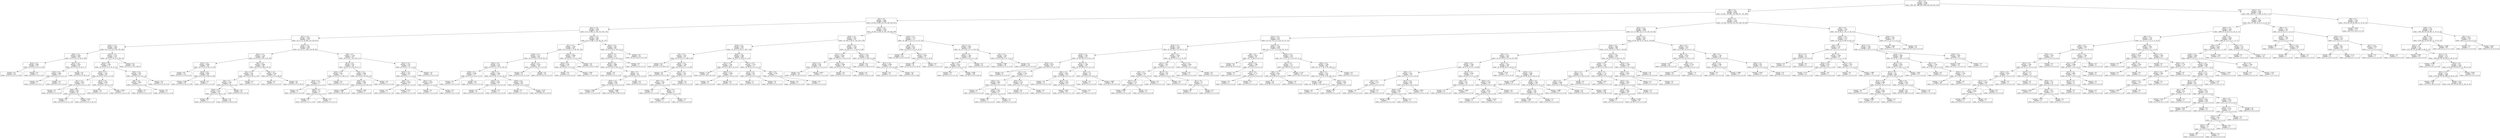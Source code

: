 digraph Tree {
node [shape=box] ;
0 [label="X[2] <= 0.5\nentropy = 3.168\nsamples = 8558\nvalue = [991, 967, 964, 958, 1000, 958, 920, 822, 978]"] ;
1 [label="X[8] <= 0.5\nentropy = 2.962\nsamples = 6229\nvalue = [0, 801, 753, 881, 370, 906, 827, 765, 926]"] ;
0 -> 1 [labeldistance=2.5, labelangle=45, headlabel="True"] ;
2 [label="X[5] <= 0.5\nentropy = 2.682\nsamples = 3993\nvalue = [0, 602, 0, 639, 119, 705, 481, 610, 837]"] ;
1 -> 2 ;
3 [label="X[11] <= 0.5\nentropy = 2.302\nsamples = 2475\nvalue = [0, 0, 0, 480, 22, 543, 252, 450, 728]"] ;
2 -> 3 ;
4 [label="X[17] <= 0.5\nentropy = 1.949\nsamples = 1513\nvalue = [0, 0, 0, 0, 19, 400, 214, 259, 621]"] ;
3 -> 4 ;
5 [label="X[23] <= 0.5\nentropy = 1.268\nsamples = 843\nvalue = [0, 0, 0, 0, 18, 0, 80, 163, 582]"] ;
4 -> 5 ;
6 [label="X[20] <= 0.5\nentropy = 0.493\nsamples = 620\nvalue = [0, 0, 0, 0, 4, 0, 56, 0, 560]"] ;
5 -> 6 ;
7 [label="X[14] <= 0.5\nentropy = 0.061\nsamples = 557\nvalue = [0, 0, 0, 0, 4, 0, 0, 0, 553]"] ;
6 -> 7 ;
8 [label="entropy = 0.0\nsamples = 553\nvalue = [0, 0, 0, 0, 0, 0, 0, 0, 553]"] ;
7 -> 8 ;
9 [label="entropy = 0.0\nsamples = 4\nvalue = [0, 0, 0, 0, 4, 0, 0, 0, 0]"] ;
7 -> 9 ;
10 [label="X[13] <= 0.5\nentropy = 0.503\nsamples = 63\nvalue = [0, 0, 0, 0, 0, 0, 56, 0, 7]"] ;
6 -> 10 ;
11 [label="X[10] <= 0.5\nentropy = 0.949\nsamples = 19\nvalue = [0, 0, 0, 0, 0, 0, 12, 0, 7]"] ;
10 -> 11 ;
12 [label="entropy = 0.0\nsamples = 7\nvalue = [0, 0, 0, 0, 0, 0, 0, 0, 7]"] ;
11 -> 12 ;
13 [label="entropy = 0.0\nsamples = 12\nvalue = [0, 0, 0, 0, 0, 0, 12, 0, 0]"] ;
11 -> 13 ;
14 [label="entropy = 0.0\nsamples = 44\nvalue = [0, 0, 0, 0, 0, 0, 44, 0, 0]"] ;
10 -> 14 ;
15 [label="X[13] <= 0.5\nentropy = 1.257\nsamples = 223\nvalue = [0, 0, 0, 0, 14, 0, 24, 163, 22]"] ;
5 -> 15 ;
16 [label="X[20] <= 0.5\nentropy = 1.961\nsamples = 75\nvalue = [0, 0, 0, 0, 14, 0, 24, 15, 22]"] ;
15 -> 16 ;
17 [label="X[14] <= 0.5\nentropy = 1.543\nsamples = 49\nvalue = [0, 0, 0, 0, 14, 0, 0, 13, 22]"] ;
16 -> 17 ;
18 [label="X[1] <= 0.5\nentropy = 0.918\nsamples = 33\nvalue = [0, 0, 0, 0, 0, 0, 0, 11, 22]"] ;
17 -> 18 ;
19 [label="entropy = 0.0\nsamples = 5\nvalue = [0, 0, 0, 0, 0, 0, 0, 0, 5]"] ;
18 -> 19 ;
20 [label="X[26] <= 0.5\nentropy = 0.967\nsamples = 28\nvalue = [0, 0, 0, 0, 0, 0, 0, 11, 17]"] ;
18 -> 20 ;
21 [label="entropy = 0.0\nsamples = 1\nvalue = [0, 0, 0, 0, 0, 0, 0, 1, 0]"] ;
20 -> 21 ;
22 [label="entropy = 0.951\nsamples = 27\nvalue = [0, 0, 0, 0, 0, 0, 0, 10, 17]"] ;
20 -> 22 ;
23 [label="X[15] <= 0.5\nentropy = 0.544\nsamples = 16\nvalue = [0, 0, 0, 0, 14, 0, 0, 2, 0]"] ;
17 -> 23 ;
24 [label="entropy = 0.0\nsamples = 13\nvalue = [0, 0, 0, 0, 13, 0, 0, 0, 0]"] ;
23 -> 24 ;
25 [label="entropy = 0.918\nsamples = 3\nvalue = [0, 0, 0, 0, 1, 0, 0, 2, 0]"] ;
23 -> 25 ;
26 [label="X[10] <= 0.5\nentropy = 0.391\nsamples = 26\nvalue = [0, 0, 0, 0, 0, 0, 24, 2, 0]"] ;
16 -> 26 ;
27 [label="X[4] <= 0.5\nentropy = 0.863\nsamples = 7\nvalue = [0, 0, 0, 0, 0, 0, 5, 2, 0]"] ;
26 -> 27 ;
28 [label="entropy = 0.0\nsamples = 2\nvalue = [0, 0, 0, 0, 0, 0, 0, 2, 0]"] ;
27 -> 28 ;
29 [label="entropy = 0.0\nsamples = 5\nvalue = [0, 0, 0, 0, 0, 0, 5, 0, 0]"] ;
27 -> 29 ;
30 [label="entropy = 0.0\nsamples = 19\nvalue = [0, 0, 0, 0, 0, 0, 19, 0, 0]"] ;
26 -> 30 ;
31 [label="entropy = 0.0\nsamples = 148\nvalue = [0, 0, 0, 0, 0, 0, 0, 148, 0]"] ;
15 -> 31 ;
32 [label="X[20] <= 0.5\nentropy = 1.563\nsamples = 670\nvalue = [0, 0, 0, 0, 1, 400, 134, 96, 39]"] ;
4 -> 32 ;
33 [label="X[23] <= 0.5\nentropy = 1.126\nsamples = 445\nvalue = [0, 0, 0, 0, 0, 315, 0, 92, 38]"] ;
32 -> 33 ;
34 [label="X[12] <= 0.5\nentropy = 0.609\nsamples = 254\nvalue = [0, 0, 0, 0, 0, 216, 0, 0, 38]"] ;
33 -> 34 ;
35 [label="entropy = 0.0\nsamples = 170\nvalue = [0, 0, 0, 0, 0, 170, 0, 0, 0]"] ;
34 -> 35 ;
36 [label="X[24] <= 0.5\nentropy = 0.993\nsamples = 84\nvalue = [0, 0, 0, 0, 0, 46, 0, 0, 38]"] ;
34 -> 36 ;
37 [label="entropy = 0.995\nsamples = 83\nvalue = [0, 0, 0, 0, 0, 45, 0, 0, 38]"] ;
36 -> 37 ;
38 [label="entropy = 0.0\nsamples = 1\nvalue = [0, 0, 0, 0, 0, 1, 0, 0, 0]"] ;
36 -> 38 ;
39 [label="X[6] <= 0.5\nentropy = 0.999\nsamples = 191\nvalue = [0, 0, 0, 0, 0, 99, 0, 92, 0]"] ;
33 -> 39 ;
40 [label="X[1] <= 0.5\nentropy = 0.197\nsamples = 98\nvalue = [0, 0, 0, 0, 0, 95, 0, 3, 0]"] ;
39 -> 40 ;
41 [label="X[4] <= 0.5\nentropy = 0.145\nsamples = 97\nvalue = [0, 0, 0, 0, 0, 95, 0, 2, 0]"] ;
40 -> 41 ;
42 [label="X[18] <= 0.5\nentropy = 0.353\nsamples = 30\nvalue = [0, 0, 0, 0, 0, 28, 0, 2, 0]"] ;
41 -> 42 ;
43 [label="entropy = 0.0\nsamples = 2\nvalue = [0, 0, 0, 0, 0, 0, 0, 2, 0]"] ;
42 -> 43 ;
44 [label="entropy = 0.0\nsamples = 28\nvalue = [0, 0, 0, 0, 0, 28, 0, 0, 0]"] ;
42 -> 44 ;
45 [label="entropy = 0.0\nsamples = 67\nvalue = [0, 0, 0, 0, 0, 67, 0, 0, 0]"] ;
41 -> 45 ;
46 [label="entropy = 0.0\nsamples = 1\nvalue = [0, 0, 0, 0, 0, 0, 0, 1, 0]"] ;
40 -> 46 ;
47 [label="X[0] <= 0.5\nentropy = 0.256\nsamples = 93\nvalue = [0, 0, 0, 0, 0, 4, 0, 89, 0]"] ;
39 -> 47 ;
48 [label="entropy = 0.0\nsamples = 4\nvalue = [0, 0, 0, 0, 0, 4, 0, 0, 0]"] ;
47 -> 48 ;
49 [label="entropy = 0.0\nsamples = 89\nvalue = [0, 0, 0, 0, 0, 0, 0, 89, 0]"] ;
47 -> 49 ;
50 [label="X[4] <= 0.5\nentropy = 1.149\nsamples = 225\nvalue = [0, 0, 0, 0, 1, 85, 134, 4, 1]"] ;
32 -> 50 ;
51 [label="X[13] <= 0.5\nentropy = 0.93\nsamples = 191\nvalue = [0, 0, 0, 0, 0, 58, 132, 0, 1]"] ;
50 -> 51 ;
52 [label="X[23] <= 0.5\nentropy = 0.355\nsamples = 72\nvalue = [0, 0, 0, 0, 0, 3, 68, 0, 1]"] ;
51 -> 52 ;
53 [label="X[10] <= 0.5\nentropy = 1.371\nsamples = 5\nvalue = [0, 0, 0, 0, 0, 3, 1, 0, 1]"] ;
52 -> 53 ;
54 [label="entropy = 0.0\nsamples = 3\nvalue = [0, 0, 0, 0, 0, 3, 0, 0, 0]"] ;
53 -> 54 ;
55 [label="X[26] <= 0.5\nentropy = 1.0\nsamples = 2\nvalue = [0, 0, 0, 0, 0, 0, 1, 0, 1]"] ;
53 -> 55 ;
56 [label="entropy = 0.0\nsamples = 1\nvalue = [0, 0, 0, 0, 0, 0, 1, 0, 0]"] ;
55 -> 56 ;
57 [label="entropy = 0.0\nsamples = 1\nvalue = [0, 0, 0, 0, 0, 0, 0, 0, 1]"] ;
55 -> 57 ;
58 [label="entropy = 0.0\nsamples = 67\nvalue = [0, 0, 0, 0, 0, 0, 67, 0, 0]"] ;
52 -> 58 ;
59 [label="X[9] <= 0.5\nentropy = 0.996\nsamples = 119\nvalue = [0, 0, 0, 0, 0, 55, 64, 0, 0]"] ;
51 -> 59 ;
60 [label="X[26] <= 0.5\nentropy = 0.999\nsamples = 114\nvalue = [0, 0, 0, 0, 0, 55, 59, 0, 0]"] ;
59 -> 60 ;
61 [label="entropy = 0.998\nsamples = 105\nvalue = [0, 0, 0, 0, 0, 50, 55, 0, 0]"] ;
60 -> 61 ;
62 [label="entropy = 0.991\nsamples = 9\nvalue = [0, 0, 0, 0, 0, 5, 4, 0, 0]"] ;
60 -> 62 ;
63 [label="entropy = 0.0\nsamples = 5\nvalue = [0, 0, 0, 0, 0, 0, 5, 0, 0]"] ;
59 -> 63 ;
64 [label="X[21] <= 0.5\nentropy = 1.017\nsamples = 34\nvalue = [0, 0, 0, 0, 1, 27, 2, 4, 0]"] ;
50 -> 64 ;
65 [label="X[25] <= 0.5\nentropy = 1.837\nsamples = 9\nvalue = [0, 0, 0, 0, 1, 2, 2, 4, 0]"] ;
64 -> 65 ;
66 [label="X[0] <= 0.5\nentropy = 0.918\nsamples = 6\nvalue = [0, 0, 0, 0, 0, 2, 0, 4, 0]"] ;
65 -> 66 ;
67 [label="entropy = 0.0\nsamples = 1\nvalue = [0, 0, 0, 0, 0, 0, 0, 1, 0]"] ;
66 -> 67 ;
68 [label="entropy = 0.971\nsamples = 5\nvalue = [0, 0, 0, 0, 0, 2, 0, 3, 0]"] ;
66 -> 68 ;
69 [label="X[12] <= 0.5\nentropy = 0.918\nsamples = 3\nvalue = [0, 0, 0, 0, 1, 0, 2, 0, 0]"] ;
65 -> 69 ;
70 [label="entropy = 0.0\nsamples = 1\nvalue = [0, 0, 0, 0, 1, 0, 0, 0, 0]"] ;
69 -> 70 ;
71 [label="entropy = 0.0\nsamples = 2\nvalue = [0, 0, 0, 0, 0, 0, 2, 0, 0]"] ;
69 -> 71 ;
72 [label="entropy = 0.0\nsamples = 25\nvalue = [0, 0, 0, 0, 0, 25, 0, 0, 0]"] ;
64 -> 72 ;
73 [label="X[12] <= 0.5\nentropy = 1.935\nsamples = 962\nvalue = [0, 0, 0, 480, 3, 143, 38, 191, 107]"] ;
3 -> 73 ;
74 [label="X[1] <= 0.5\nentropy = 1.789\nsamples = 581\nvalue = [0, 0, 0, 247, 3, 0, 38, 191, 102]"] ;
73 -> 74 ;
75 [label="X[16] <= 0.5\nentropy = 1.371\nsamples = 444\nvalue = [0, 0, 0, 213, 2, 0, 38, 191, 0]"] ;
74 -> 75 ;
76 [label="X[20] <= 0.5\nentropy = 1.25\nsamples = 290\nvalue = [0, 0, 0, 72, 2, 0, 25, 191, 0]"] ;
75 -> 76 ;
77 [label="X[26] <= 0.5\nentropy = 0.186\nsamples = 177\nvalue = [0, 0, 0, 5, 0, 0, 0, 172, 0]"] ;
76 -> 77 ;
78 [label="entropy = 0.0\nsamples = 5\nvalue = [0, 0, 0, 5, 0, 0, 0, 0, 0]"] ;
77 -> 78 ;
79 [label="entropy = 0.0\nsamples = 172\nvalue = [0, 0, 0, 0, 0, 0, 0, 172, 0]"] ;
77 -> 79 ;
80 [label="X[6] <= 0.5\nentropy = 1.464\nsamples = 113\nvalue = [0, 0, 0, 67, 2, 0, 25, 19, 0]"] ;
76 -> 80 ;
81 [label="X[14] <= 0.5\nentropy = 0.381\nsamples = 27\nvalue = [0, 0, 0, 0, 2, 0, 25, 0, 0]"] ;
80 -> 81 ;
82 [label="entropy = 0.0\nsamples = 25\nvalue = [0, 0, 0, 0, 0, 0, 25, 0, 0]"] ;
81 -> 82 ;
83 [label="entropy = 0.0\nsamples = 2\nvalue = [0, 0, 0, 0, 2, 0, 0, 0, 0]"] ;
81 -> 83 ;
84 [label="X[26] <= 0.5\nentropy = 0.762\nsamples = 86\nvalue = [0, 0, 0, 67, 0, 0, 0, 19, 0]"] ;
80 -> 84 ;
85 [label="entropy = 0.0\nsamples = 1\nvalue = [0, 0, 0, 1, 0, 0, 0, 0, 0]"] ;
84 -> 85 ;
86 [label="entropy = 0.767\nsamples = 85\nvalue = [0, 0, 0, 66, 0, 0, 0, 19, 0]"] ;
84 -> 86 ;
87 [label="X[13] <= 0.5\nentropy = 0.418\nsamples = 154\nvalue = [0, 0, 0, 141, 0, 0, 13, 0, 0]"] ;
75 -> 87 ;
88 [label="entropy = 0.0\nsamples = 13\nvalue = [0, 0, 0, 0, 0, 0, 13, 0, 0]"] ;
87 -> 88 ;
89 [label="entropy = 0.0\nsamples = 141\nvalue = [0, 0, 0, 141, 0, 0, 0, 0, 0]"] ;
87 -> 89 ;
90 [label="X[26] <= 0.5\nentropy = 0.868\nsamples = 137\nvalue = [0, 0, 0, 34, 1, 0, 0, 0, 102]"] ;
74 -> 90 ;
91 [label="X[19] <= 0.5\nentropy = 0.187\nsamples = 35\nvalue = [0, 0, 0, 34, 1, 0, 0, 0, 0]"] ;
90 -> 91 ;
92 [label="entropy = 0.0\nsamples = 22\nvalue = [0, 0, 0, 22, 0, 0, 0, 0, 0]"] ;
91 -> 92 ;
93 [label="entropy = 0.391\nsamples = 13\nvalue = [0, 0, 0, 12, 1, 0, 0, 0, 0]"] ;
91 -> 93 ;
94 [label="entropy = 0.0\nsamples = 102\nvalue = [0, 0, 0, 0, 0, 0, 0, 0, 102]"] ;
90 -> 94 ;
95 [label="X[23] <= 0.5\nentropy = 1.047\nsamples = 381\nvalue = [0, 0, 0, 233, 0, 143, 0, 0, 5]"] ;
73 -> 95 ;
96 [label="X[16] <= 0.5\nentropy = 1.11\nsamples = 271\nvalue = [0, 0, 0, 123, 0, 143, 0, 0, 5]"] ;
95 -> 96 ;
97 [label="X[26] <= 0.5\nentropy = 0.996\nsamples = 266\nvalue = [0, 0, 0, 123, 0, 143, 0, 0, 0]"] ;
96 -> 97 ;
98 [label="entropy = 0.0\nsamples = 22\nvalue = [0, 0, 0, 0, 0, 22, 0, 0, 0]"] ;
97 -> 98 ;
99 [label="X[6] <= 0.5\nentropy = 1.0\nsamples = 244\nvalue = [0, 0, 0, 123, 0, 121, 0, 0, 0]"] ;
97 -> 99 ;
100 [label="X[18] <= 0.5\nentropy = 0.997\nsamples = 228\nvalue = [0, 0, 0, 107, 0, 121, 0, 0, 0]"] ;
99 -> 100 ;
101 [label="entropy = 0.949\nsamples = 19\nvalue = [0, 0, 0, 7, 0, 12, 0, 0, 0]"] ;
100 -> 101 ;
102 [label="entropy = 0.999\nsamples = 209\nvalue = [0, 0, 0, 100, 0, 109, 0, 0, 0]"] ;
100 -> 102 ;
103 [label="entropy = 0.0\nsamples = 16\nvalue = [0, 0, 0, 16, 0, 0, 0, 0, 0]"] ;
99 -> 103 ;
104 [label="entropy = 0.0\nsamples = 5\nvalue = [0, 0, 0, 0, 0, 0, 0, 0, 5]"] ;
96 -> 104 ;
105 [label="entropy = 0.0\nsamples = 110\nvalue = [0, 0, 0, 110, 0, 0, 0, 0, 0]"] ;
95 -> 105 ;
106 [label="X[12] <= 0.5\nentropy = 2.495\nsamples = 1518\nvalue = [0, 602, 0, 159, 97, 162, 229, 160, 109]"] ;
2 -> 106 ;
107 [label="X[18] <= 0.5\nentropy = 2.415\nsamples = 791\nvalue = [0, 204, 0, 38, 97, 135, 229, 3, 85]"] ;
106 -> 107 ;
108 [label="X[14] <= 0.5\nentropy = 1.907\nsamples = 425\nvalue = [0, 39, 0, 11, 96, 11, 229, 3, 36]"] ;
107 -> 108 ;
109 [label="X[1] <= 0.5\nentropy = 1.037\nsamples = 257\nvalue = [0, 21, 0, 0, 0, 2, 198, 0, 36]"] ;
108 -> 109 ;
110 [label="entropy = 0.0\nsamples = 193\nvalue = [0, 0, 0, 0, 0, 0, 193, 0, 0]"] ;
109 -> 110 ;
111 [label="X[24] <= 0.5\nentropy = 1.438\nsamples = 64\nvalue = [0, 21, 0, 0, 0, 2, 5, 0, 36]"] ;
109 -> 111 ;
112 [label="entropy = 0.0\nsamples = 36\nvalue = [0, 0, 0, 0, 0, 0, 0, 0, 36]"] ;
111 -> 112 ;
113 [label="X[22] <= 0.5\nentropy = 1.027\nsamples = 28\nvalue = [0, 21, 0, 0, 0, 2, 5, 0, 0]"] ;
111 -> 113 ;
114 [label="X[9] <= 0.5\nentropy = 1.485\nsamples = 10\nvalue = [0, 3, 0, 0, 0, 2, 5, 0, 0]"] ;
113 -> 114 ;
115 [label="entropy = 1.0\nsamples = 4\nvalue = [0, 0, 0, 0, 0, 2, 2, 0, 0]"] ;
114 -> 115 ;
116 [label="X[6] <= 0.5\nentropy = 1.0\nsamples = 6\nvalue = [0, 3, 0, 0, 0, 0, 3, 0, 0]"] ;
114 -> 116 ;
117 [label="entropy = 0.971\nsamples = 5\nvalue = [0, 2, 0, 0, 0, 0, 3, 0, 0]"] ;
116 -> 117 ;
118 [label="entropy = 0.0\nsamples = 1\nvalue = [0, 1, 0, 0, 0, 0, 0, 0, 0]"] ;
116 -> 118 ;
119 [label="entropy = 0.0\nsamples = 18\nvalue = [0, 18, 0, 0, 0, 0, 0, 0, 0]"] ;
113 -> 119 ;
120 [label="X[24] <= 0.5\nentropy = 1.844\nsamples = 168\nvalue = [0, 18, 0, 11, 96, 9, 31, 3, 0]"] ;
108 -> 120 ;
121 [label="X[7] <= 0.5\nentropy = 1.282\nsamples = 141\nvalue = [0, 0, 0, 5, 96, 9, 31, 0, 0]"] ;
120 -> 121 ;
122 [label="entropy = 1.739\nsamples = 65\nvalue = [0, 0, 0, 5, 26, 9, 25, 0, 0]"] ;
121 -> 122 ;
123 [label="X[26] <= 0.5\nentropy = 0.398\nsamples = 76\nvalue = [0, 0, 0, 0, 70, 0, 6, 0, 0]"] ;
121 -> 123 ;
124 [label="entropy = 0.0\nsamples = 6\nvalue = [0, 0, 0, 0, 0, 0, 6, 0, 0]"] ;
123 -> 124 ;
125 [label="entropy = 0.0\nsamples = 70\nvalue = [0, 0, 0, 0, 70, 0, 0, 0, 0]"] ;
123 -> 125 ;
126 [label="X[17] <= 0.5\nentropy = 1.224\nsamples = 27\nvalue = [0, 18, 0, 6, 0, 0, 0, 3, 0]"] ;
120 -> 126 ;
127 [label="X[15] <= 0.5\nentropy = 0.61\nsamples = 20\nvalue = [0, 17, 0, 0, 0, 0, 0, 3, 0]"] ;
126 -> 127 ;
128 [label="entropy = 1.0\nsamples = 6\nvalue = [0, 3, 0, 0, 0, 0, 0, 3, 0]"] ;
127 -> 128 ;
129 [label="entropy = 0.0\nsamples = 14\nvalue = [0, 14, 0, 0, 0, 0, 0, 0, 0]"] ;
127 -> 129 ;
130 [label="X[9] <= 0.5\nentropy = 0.592\nsamples = 7\nvalue = [0, 1, 0, 6, 0, 0, 0, 0, 0]"] ;
126 -> 130 ;
131 [label="entropy = 0.0\nsamples = 6\nvalue = [0, 0, 0, 6, 0, 0, 0, 0, 0]"] ;
130 -> 131 ;
132 [label="entropy = 0.0\nsamples = 1\nvalue = [0, 1, 0, 0, 0, 0, 0, 0, 0]"] ;
130 -> 132 ;
133 [label="X[23] <= 0.5\nentropy = 1.736\nsamples = 366\nvalue = [0, 165, 0, 27, 1, 124, 0, 0, 49]"] ;
107 -> 133 ;
134 [label="X[17] <= 0.5\nentropy = 0.594\nsamples = 190\nvalue = [0, 165, 0, 0, 1, 24, 0, 0, 0]"] ;
133 -> 134 ;
135 [label="X[14] <= 0.5\nentropy = 0.06\nsamples = 144\nvalue = [0, 143, 0, 0, 1, 0, 0, 0, 0]"] ;
134 -> 135 ;
136 [label="entropy = 0.0\nsamples = 141\nvalue = [0, 141, 0, 0, 0, 0, 0, 0, 0]"] ;
135 -> 136 ;
137 [label="entropy = 0.918\nsamples = 3\nvalue = [0, 2, 0, 0, 1, 0, 0, 0, 0]"] ;
135 -> 137 ;
138 [label="X[0] <= 0.5\nentropy = 0.999\nsamples = 46\nvalue = [0, 22, 0, 0, 0, 24, 0, 0, 0]"] ;
134 -> 138 ;
139 [label="entropy = 0.0\nsamples = 22\nvalue = [0, 22, 0, 0, 0, 0, 0, 0, 0]"] ;
138 -> 139 ;
140 [label="entropy = 0.0\nsamples = 24\nvalue = [0, 0, 0, 0, 0, 24, 0, 0, 0]"] ;
138 -> 140 ;
141 [label="X[11] <= 0.5\nentropy = 1.392\nsamples = 176\nvalue = [0, 0, 0, 27, 0, 100, 0, 0, 49]"] ;
133 -> 141 ;
142 [label="entropy = 0.0\nsamples = 100\nvalue = [0, 0, 0, 0, 0, 100, 0, 0, 0]"] ;
141 -> 142 ;
143 [label="X[17] <= 0.5\nentropy = 0.939\nsamples = 76\nvalue = [0, 0, 0, 27, 0, 0, 0, 0, 49]"] ;
141 -> 143 ;
144 [label="entropy = 0.0\nsamples = 27\nvalue = [0, 0, 0, 27, 0, 0, 0, 0, 0]"] ;
143 -> 144 ;
145 [label="entropy = 0.0\nsamples = 49\nvalue = [0, 0, 0, 0, 0, 0, 0, 0, 49]"] ;
143 -> 145 ;
146 [label="X[19] <= 0.5\nentropy = 1.723\nsamples = 727\nvalue = [0, 398, 0, 121, 0, 27, 0, 157, 24]"] ;
106 -> 146 ;
147 [label="X[0] <= 0.5\nentropy = 0.371\nsamples = 340\nvalue = [0, 319, 0, 3, 0, 0, 0, 18, 0]"] ;
146 -> 147 ;
148 [label="entropy = 0.0\nsamples = 319\nvalue = [0, 319, 0, 0, 0, 0, 0, 0, 0]"] ;
147 -> 148 ;
149 [label="X[11] <= 0.5\nentropy = 0.592\nsamples = 21\nvalue = [0, 0, 0, 3, 0, 0, 0, 18, 0]"] ;
147 -> 149 ;
150 [label="entropy = 0.0\nsamples = 18\nvalue = [0, 0, 0, 0, 0, 0, 0, 18, 0]"] ;
149 -> 150 ;
151 [label="entropy = 0.0\nsamples = 3\nvalue = [0, 0, 0, 3, 0, 0, 0, 0, 0]"] ;
149 -> 151 ;
152 [label="X[11] <= 0.5\nentropy = 2.038\nsamples = 387\nvalue = [0, 79, 0, 118, 0, 27, 0, 139, 24]"] ;
146 -> 152 ;
153 [label="X[22] <= 0.5\nentropy = 1.364\nsamples = 220\nvalue = [0, 79, 0, 0, 0, 0, 0, 117, 24]"] ;
152 -> 153 ;
154 [label="X[9] <= 0.5\nentropy = 0.973\nsamples = 196\nvalue = [0, 79, 0, 0, 0, 0, 0, 117, 0]"] ;
153 -> 154 ;
155 [label="entropy = 0.0\nsamples = 27\nvalue = [0, 0, 0, 0, 0, 0, 0, 27, 0]"] ;
154 -> 155 ;
156 [label="entropy = 0.997\nsamples = 169\nvalue = [0, 79, 0, 0, 0, 0, 0, 90, 0]"] ;
154 -> 156 ;
157 [label="entropy = 0.0\nsamples = 24\nvalue = [0, 0, 0, 0, 0, 0, 0, 0, 24]"] ;
153 -> 157 ;
158 [label="X[1] <= 0.5\nentropy = 1.164\nsamples = 167\nvalue = [0, 0, 0, 118, 0, 27, 0, 22, 0]"] ;
152 -> 158 ;
159 [label="entropy = 0.992\nsamples = 49\nvalue = [0, 0, 0, 0, 0, 27, 0, 22, 0]"] ;
158 -> 159 ;
160 [label="entropy = 0.0\nsamples = 118\nvalue = [0, 0, 0, 118, 0, 0, 0, 0, 0]"] ;
158 -> 160 ;
161 [label="X[14] <= 0.5\nentropy = 2.722\nsamples = 2236\nvalue = [0, 199, 753, 242, 251, 201, 346, 155, 89]"] ;
1 -> 161 ;
162 [label="X[13] <= 0.5\nentropy = 2.488\nsamples = 1819\nvalue = [0, 173, 699, 215, 0, 174, 320, 155, 83]"] ;
161 -> 162 ;
163 [label="X[11] <= 0.5\nentropy = 2.297\nsamples = 914\nvalue = [0, 110, 279, 173, 0, 40, 273, 25, 14]"] ;
162 -> 163 ;
164 [label="X[19] <= 0.5\nentropy = 1.732\nsamples = 286\nvalue = [0, 38, 162, 0, 0, 2, 63, 11, 10]"] ;
163 -> 164 ;
165 [label="X[16] <= 0.5\nentropy = 1.305\nsamples = 212\nvalue = [0, 19, 129, 0, 0, 0, 63, 1, 0]"] ;
164 -> 165 ;
166 [label="X[10] <= 0.5\nentropy = 0.913\nsamples = 61\nvalue = [0, 0, 20, 0, 0, 0, 41, 0, 0]"] ;
165 -> 166 ;
167 [label="entropy = 0.0\nsamples = 9\nvalue = [0, 0, 9, 0, 0, 0, 0, 0, 0]"] ;
166 -> 167 ;
168 [label="X[1] <= 0.5\nentropy = 0.744\nsamples = 52\nvalue = [0, 0, 11, 0, 0, 0, 41, 0, 0]"] ;
166 -> 168 ;
169 [label="X[23] <= 0.5\nentropy = 0.863\nsamples = 14\nvalue = [0, 0, 10, 0, 0, 0, 4, 0, 0]"] ;
168 -> 169 ;
170 [label="entropy = 0.0\nsamples = 5\nvalue = [0, 0, 5, 0, 0, 0, 0, 0, 0]"] ;
169 -> 170 ;
171 [label="X[20] <= 0.5\nentropy = 0.991\nsamples = 9\nvalue = [0, 0, 5, 0, 0, 0, 4, 0, 0]"] ;
169 -> 171 ;
172 [label="entropy = 0.0\nsamples = 1\nvalue = [0, 0, 1, 0, 0, 0, 0, 0, 0]"] ;
171 -> 172 ;
173 [label="entropy = 1.0\nsamples = 8\nvalue = [0, 0, 4, 0, 0, 0, 4, 0, 0]"] ;
171 -> 173 ;
174 [label="X[22] <= 0.5\nentropy = 0.176\nsamples = 38\nvalue = [0, 0, 1, 0, 0, 0, 37, 0, 0]"] ;
168 -> 174 ;
175 [label="entropy = 0.0\nsamples = 37\nvalue = [0, 0, 0, 0, 0, 0, 37, 0, 0]"] ;
174 -> 175 ;
176 [label="entropy = 0.0\nsamples = 1\nvalue = [0, 0, 1, 0, 0, 0, 0, 0, 0]"] ;
174 -> 176 ;
177 [label="X[22] <= 0.5\nentropy = 1.169\nsamples = 151\nvalue = [0, 19, 109, 0, 0, 0, 22, 1, 0]"] ;
165 -> 177 ;
178 [label="X[5] <= 0.5\nentropy = 0.862\nsamples = 110\nvalue = [0, 19, 88, 0, 0, 0, 2, 1, 0]"] ;
177 -> 178 ;
179 [label="entropy = 0.0\nsamples = 13\nvalue = [0, 0, 13, 0, 0, 0, 0, 0, 0]"] ;
178 -> 179 ;
180 [label="X[25] <= 0.5\nentropy = 0.931\nsamples = 97\nvalue = [0, 19, 75, 0, 0, 0, 2, 1, 0]"] ;
178 -> 180 ;
181 [label="entropy = 0.801\nsamples = 90\nvalue = [0, 12, 75, 0, 0, 0, 2, 1, 0]"] ;
180 -> 181 ;
182 [label="entropy = 0.0\nsamples = 7\nvalue = [0, 7, 0, 0, 0, 0, 0, 0, 0]"] ;
180 -> 182 ;
183 [label="X[1] <= 0.5\nentropy = 1.0\nsamples = 41\nvalue = [0, 0, 21, 0, 0, 0, 20, 0, 0]"] ;
177 -> 183 ;
184 [label="entropy = 0.0\nsamples = 3\nvalue = [0, 0, 3, 0, 0, 0, 0, 0, 0]"] ;
183 -> 184 ;
185 [label="entropy = 0.998\nsamples = 38\nvalue = [0, 0, 18, 0, 0, 0, 20, 0, 0]"] ;
183 -> 185 ;
186 [label="X[4] <= 0.5\nentropy = 1.944\nsamples = 74\nvalue = [0, 19, 33, 0, 0, 2, 0, 10, 10]"] ;
164 -> 186 ;
187 [label="X[22] <= 0.5\nentropy = 1.657\nsamples = 37\nvalue = [0, 19, 0, 0, 0, 2, 0, 6, 10]"] ;
186 -> 187 ;
188 [label="X[3] <= 0.5\nentropy = 0.795\nsamples = 25\nvalue = [0, 19, 0, 0, 0, 0, 0, 6, 0]"] ;
187 -> 188 ;
189 [label="X[17] <= 0.5\nentropy = 0.575\nsamples = 22\nvalue = [0, 19, 0, 0, 0, 0, 0, 3, 0]"] ;
188 -> 189 ;
190 [label="entropy = 0.845\nsamples = 11\nvalue = [0, 8, 0, 0, 0, 0, 0, 3, 0]"] ;
189 -> 190 ;
191 [label="entropy = 0.0\nsamples = 11\nvalue = [0, 11, 0, 0, 0, 0, 0, 0, 0]"] ;
189 -> 191 ;
192 [label="entropy = 0.0\nsamples = 3\nvalue = [0, 0, 0, 0, 0, 0, 0, 3, 0]"] ;
188 -> 192 ;
193 [label="X[17] <= 0.5\nentropy = 0.65\nsamples = 12\nvalue = [0, 0, 0, 0, 0, 2, 0, 0, 10]"] ;
187 -> 193 ;
194 [label="entropy = 0.0\nsamples = 8\nvalue = [0, 0, 0, 0, 0, 0, 0, 0, 8]"] ;
193 -> 194 ;
195 [label="X[1] <= 0.5\nentropy = 1.0\nsamples = 4\nvalue = [0, 0, 0, 0, 0, 2, 0, 0, 2]"] ;
193 -> 195 ;
196 [label="entropy = 0.0\nsamples = 2\nvalue = [0, 0, 0, 0, 0, 0, 0, 0, 2]"] ;
195 -> 196 ;
197 [label="entropy = 0.0\nsamples = 2\nvalue = [0, 0, 0, 0, 0, 2, 0, 0, 0]"] ;
195 -> 197 ;
198 [label="X[1] <= 0.5\nentropy = 0.494\nsamples = 37\nvalue = [0, 0, 33, 0, 0, 0, 0, 4, 0]"] ;
186 -> 198 ;
199 [label="entropy = 0.0\nsamples = 4\nvalue = [0, 0, 0, 0, 0, 0, 0, 4, 0]"] ;
198 -> 199 ;
200 [label="entropy = 0.0\nsamples = 33\nvalue = [0, 0, 33, 0, 0, 0, 0, 0, 0]"] ;
198 -> 200 ;
201 [label="X[20] <= 0.5\nentropy = 2.264\nsamples = 628\nvalue = [0, 72, 117, 173, 0, 38, 210, 14, 4]"] ;
163 -> 201 ;
202 [label="X[0] <= 0.5\nentropy = 0.813\nsamples = 54\nvalue = [0, 1, 0, 46, 0, 4, 0, 0, 3]"] ;
201 -> 202 ;
203 [label="entropy = 0.0\nsamples = 46\nvalue = [0, 0, 0, 46, 0, 0, 0, 0, 0]"] ;
202 -> 203 ;
204 [label="X[23] <= 0.5\nentropy = 1.406\nsamples = 8\nvalue = [0, 1, 0, 0, 0, 4, 0, 0, 3]"] ;
202 -> 204 ;
205 [label="entropy = 0.0\nsamples = 3\nvalue = [0, 0, 0, 0, 0, 0, 0, 0, 3]"] ;
204 -> 205 ;
206 [label="X[5] <= 0.5\nentropy = 0.722\nsamples = 5\nvalue = [0, 1, 0, 0, 0, 4, 0, 0, 0]"] ;
204 -> 206 ;
207 [label="entropy = 0.0\nsamples = 4\nvalue = [0, 0, 0, 0, 0, 4, 0, 0, 0]"] ;
206 -> 207 ;
208 [label="entropy = 0.0\nsamples = 1\nvalue = [0, 1, 0, 0, 0, 0, 0, 0, 0]"] ;
206 -> 208 ;
209 [label="X[23] <= 0.5\nentropy = 2.241\nsamples = 574\nvalue = [0, 71, 117, 127, 0, 34, 210, 14, 1]"] ;
201 -> 209 ;
210 [label="X[3] <= 0.5\nentropy = 1.57\nsamples = 112\nvalue = [0, 0, 40, 30, 0, 0, 42, 0, 0]"] ;
209 -> 210 ;
211 [label="X[0] <= 0.5\nentropy = 0.454\nsamples = 42\nvalue = [0, 0, 38, 4, 0, 0, 0, 0, 0]"] ;
210 -> 211 ;
212 [label="entropy = 0.0\nsamples = 38\nvalue = [0, 0, 38, 0, 0, 0, 0, 0, 0]"] ;
211 -> 212 ;
213 [label="entropy = 0.0\nsamples = 4\nvalue = [0, 0, 0, 4, 0, 0, 0, 0, 0]"] ;
211 -> 213 ;
214 [label="entropy = 1.119\nsamples = 70\nvalue = [0, 0, 2, 26, 0, 0, 42, 0, 0]"] ;
210 -> 214 ;
215 [label="X[16] <= 0.5\nentropy = 2.299\nsamples = 462\nvalue = [0, 71, 77, 97, 0, 34, 168, 14, 1]"] ;
209 -> 215 ;
216 [label="X[4] <= 0.5\nentropy = 2.337\nsamples = 440\nvalue = [0, 71, 77, 97, 0, 34, 146, 14, 1]"] ;
215 -> 216 ;
217 [label="entropy = 2.334\nsamples = 430\nvalue = [0, 71, 68, 97, 0, 34, 145, 14, 1]"] ;
216 -> 217 ;
218 [label="X[25] <= 0.5\nentropy = 0.469\nsamples = 10\nvalue = [0, 0, 9, 0, 0, 0, 1, 0, 0]"] ;
216 -> 218 ;
219 [label="entropy = 0.0\nsamples = 9\nvalue = [0, 0, 9, 0, 0, 0, 0, 0, 0]"] ;
218 -> 219 ;
220 [label="entropy = 0.0\nsamples = 1\nvalue = [0, 0, 0, 0, 0, 0, 1, 0, 0]"] ;
218 -> 220 ;
221 [label="entropy = 0.0\nsamples = 22\nvalue = [0, 0, 0, 0, 0, 0, 22, 0, 0]"] ;
215 -> 221 ;
222 [label="X[19] <= 0.5\nentropy = 2.302\nsamples = 905\nvalue = [0, 63, 420, 42, 0, 134, 47, 130, 69]"] ;
162 -> 222 ;
223 [label="X[10] <= 0.5\nentropy = 2.646\nsamples = 594\nvalue = [0, 63, 123, 32, 0, 134, 47, 129, 66]"] ;
222 -> 223 ;
224 [label="X[0] <= 0.5\nentropy = 2.415\nsamples = 382\nvalue = [0, 20, 110, 32, 0, 4, 43, 107, 66]"] ;
223 -> 224 ;
225 [label="X[26] <= 0.5\nentropy = 1.506\nsamples = 100\nvalue = [0, 0, 11, 4, 0, 0, 3, 16, 66]"] ;
224 -> 225 ;
226 [label="X[9] <= 0.5\nentropy = 1.432\nsamples = 29\nvalue = [0, 0, 11, 4, 0, 0, 0, 14, 0]"] ;
225 -> 226 ;
227 [label="X[3] <= 0.5\nentropy = 0.722\nsamples = 5\nvalue = [0, 0, 1, 4, 0, 0, 0, 0, 0]"] ;
226 -> 227 ;
228 [label="entropy = 0.0\nsamples = 1\nvalue = [0, 0, 1, 0, 0, 0, 0, 0, 0]"] ;
227 -> 228 ;
229 [label="entropy = 0.0\nsamples = 4\nvalue = [0, 0, 0, 4, 0, 0, 0, 0, 0]"] ;
227 -> 229 ;
230 [label="X[17] <= 0.5\nentropy = 0.98\nsamples = 24\nvalue = [0, 0, 10, 0, 0, 0, 0, 14, 0]"] ;
226 -> 230 ;
231 [label="X[18] <= 0.5\nentropy = 0.845\nsamples = 11\nvalue = [0, 0, 8, 0, 0, 0, 0, 3, 0]"] ;
230 -> 231 ;
232 [label="entropy = 0.985\nsamples = 7\nvalue = [0, 0, 4, 0, 0, 0, 0, 3, 0]"] ;
231 -> 232 ;
233 [label="entropy = 0.0\nsamples = 4\nvalue = [0, 0, 4, 0, 0, 0, 0, 0, 0]"] ;
231 -> 233 ;
234 [label="entropy = 0.619\nsamples = 13\nvalue = [0, 0, 2, 0, 0, 0, 0, 11, 0]"] ;
230 -> 234 ;
235 [label="X[23] <= 0.5\nentropy = 0.436\nsamples = 71\nvalue = [0, 0, 0, 0, 0, 0, 3, 2, 66]"] ;
225 -> 235 ;
236 [label="X[3] <= 0.5\nentropy = 0.61\nsamples = 20\nvalue = [0, 0, 0, 0, 0, 0, 3, 0, 17]"] ;
235 -> 236 ;
237 [label="entropy = 0.0\nsamples = 13\nvalue = [0, 0, 0, 0, 0, 0, 0, 0, 13]"] ;
236 -> 237 ;
238 [label="entropy = 0.985\nsamples = 7\nvalue = [0, 0, 0, 0, 0, 0, 3, 0, 4]"] ;
236 -> 238 ;
239 [label="X[20] <= 0.5\nentropy = 0.239\nsamples = 51\nvalue = [0, 0, 0, 0, 0, 0, 0, 2, 49]"] ;
235 -> 239 ;
240 [label="X[9] <= 0.5\nentropy = 0.503\nsamples = 18\nvalue = [0, 0, 0, 0, 0, 0, 0, 2, 16]"] ;
239 -> 240 ;
241 [label="entropy = 0.0\nsamples = 5\nvalue = [0, 0, 0, 0, 0, 0, 0, 0, 5]"] ;
240 -> 241 ;
242 [label="entropy = 0.619\nsamples = 13\nvalue = [0, 0, 0, 0, 0, 0, 0, 2, 11]"] ;
240 -> 242 ;
243 [label="entropy = 0.0\nsamples = 33\nvalue = [0, 0, 0, 0, 0, 0, 0, 0, 33]"] ;
239 -> 243 ;
244 [label="X[5] <= 0.5\nentropy = 2.145\nsamples = 282\nvalue = [0, 20, 99, 28, 0, 4, 40, 91, 0]"] ;
224 -> 244 ;
245 [label="entropy = 0.471\nsamples = 76\nvalue = [0, 0, 0, 2, 0, 0, 4, 70, 0]"] ;
244 -> 245 ;
246 [label="X[23] <= 0.5\nentropy = 2.098\nsamples = 206\nvalue = [0, 20, 99, 26, 0, 4, 36, 21, 0]"] ;
244 -> 246 ;
247 [label="entropy = 0.99\nsamples = 25\nvalue = [0, 14, 0, 0, 0, 0, 11, 0, 0]"] ;
246 -> 247 ;
248 [label="X[16] <= 0.5\nentropy = 1.918\nsamples = 181\nvalue = [0, 6, 99, 26, 0, 4, 25, 21, 0]"] ;
246 -> 248 ;
249 [label="X[25] <= 0.5\nentropy = 1.881\nsamples = 144\nvalue = [0, 6, 80, 8, 0, 4, 25, 21, 0]"] ;
248 -> 249 ;
250 [label="entropy = 1.884\nsamples = 142\nvalue = [0, 6, 79, 8, 0, 4, 24, 21, 0]"] ;
249 -> 250 ;
251 [label="entropy = 1.0\nsamples = 2\nvalue = [0, 0, 1, 0, 0, 0, 1, 0, 0]"] ;
249 -> 251 ;
252 [label="entropy = 0.999\nsamples = 37\nvalue = [0, 0, 19, 18, 0, 0, 0, 0, 0]"] ;
248 -> 252 ;
253 [label="X[15] <= 0.5\nentropy = 1.594\nsamples = 212\nvalue = [0, 43, 13, 0, 0, 130, 4, 22, 0]"] ;
223 -> 253 ;
254 [label="X[18] <= 0.5\nentropy = 1.155\nsamples = 180\nvalue = [0, 39, 5, 0, 0, 130, 4, 2, 0]"] ;
253 -> 254 ;
255 [label="X[1] <= 0.5\nentropy = 0.77\nsamples = 134\nvalue = [0, 9, 5, 0, 0, 116, 4, 0, 0]"] ;
254 -> 255 ;
256 [label="X[5] <= 0.5\nentropy = 0.594\nsamples = 130\nvalue = [0, 9, 5, 0, 0, 116, 0, 0, 0]"] ;
255 -> 256 ;
257 [label="entropy = 0.0\nsamples = 26\nvalue = [0, 0, 0, 0, 0, 26, 0, 0, 0]"] ;
256 -> 257 ;
258 [label="entropy = 0.697\nsamples = 104\nvalue = [0, 9, 5, 0, 0, 90, 0, 0, 0]"] ;
256 -> 258 ;
259 [label="entropy = 0.0\nsamples = 4\nvalue = [0, 0, 0, 0, 0, 0, 4, 0, 0]"] ;
255 -> 259 ;
260 [label="X[5] <= 0.5\nentropy = 1.121\nsamples = 46\nvalue = [0, 30, 0, 0, 0, 14, 0, 2, 0]"] ;
254 -> 260 ;
261 [label="entropy = 0.971\nsamples = 5\nvalue = [0, 0, 0, 0, 0, 3, 0, 2, 0]"] ;
260 -> 261 ;
262 [label="X[22] <= 0.5\nentropy = 0.839\nsamples = 41\nvalue = [0, 30, 0, 0, 0, 11, 0, 0, 0]"] ;
260 -> 262 ;
263 [label="X[26] <= 0.5\nentropy = 0.948\nsamples = 30\nvalue = [0, 19, 0, 0, 0, 11, 0, 0, 0]"] ;
262 -> 263 ;
264 [label="entropy = 0.0\nsamples = 1\nvalue = [0, 1, 0, 0, 0, 0, 0, 0, 0]"] ;
263 -> 264 ;
265 [label="entropy = 0.958\nsamples = 29\nvalue = [0, 18, 0, 0, 0, 11, 0, 0, 0]"] ;
263 -> 265 ;
266 [label="entropy = 0.0\nsamples = 11\nvalue = [0, 11, 0, 0, 0, 0, 0, 0, 0]"] ;
262 -> 266 ;
267 [label="X[23] <= 0.5\nentropy = 1.299\nsamples = 32\nvalue = [0, 4, 8, 0, 0, 0, 0, 20, 0]"] ;
253 -> 267 ;
268 [label="X[21] <= 0.5\nentropy = 0.918\nsamples = 12\nvalue = [0, 4, 8, 0, 0, 0, 0, 0, 0]"] ;
267 -> 268 ;
269 [label="entropy = 0.0\nsamples = 4\nvalue = [0, 4, 0, 0, 0, 0, 0, 0, 0]"] ;
268 -> 269 ;
270 [label="entropy = 0.0\nsamples = 8\nvalue = [0, 0, 8, 0, 0, 0, 0, 0, 0]"] ;
268 -> 270 ;
271 [label="entropy = 0.0\nsamples = 20\nvalue = [0, 0, 0, 0, 0, 0, 0, 20, 0]"] ;
267 -> 271 ;
272 [label="X[1] <= 0.5\nentropy = 0.314\nsamples = 311\nvalue = [0, 0, 297, 10, 0, 0, 0, 1, 3]"] ;
222 -> 272 ;
273 [label="X[9] <= 0.5\nentropy = 0.035\nsamples = 273\nvalue = [0, 0, 272, 0, 0, 0, 0, 1, 0]"] ;
272 -> 273 ;
274 [label="entropy = 0.0\nsamples = 236\nvalue = [0, 0, 236, 0, 0, 0, 0, 0, 0]"] ;
273 -> 274 ;
275 [label="X[4] <= 0.5\nentropy = 0.179\nsamples = 37\nvalue = [0, 0, 36, 0, 0, 0, 0, 1, 0]"] ;
273 -> 275 ;
276 [label="entropy = 0.0\nsamples = 35\nvalue = [0, 0, 35, 0, 0, 0, 0, 0, 0]"] ;
275 -> 276 ;
277 [label="entropy = 1.0\nsamples = 2\nvalue = [0, 0, 1, 0, 0, 0, 0, 1, 0]"] ;
275 -> 277 ;
278 [label="X[9] <= 0.5\nentropy = 1.193\nsamples = 38\nvalue = [0, 0, 25, 10, 0, 0, 0, 0, 3]"] ;
272 -> 278 ;
279 [label="X[15] <= 0.5\nentropy = 0.991\nsamples = 18\nvalue = [0, 0, 8, 10, 0, 0, 0, 0, 0]"] ;
278 -> 279 ;
280 [label="entropy = 0.0\nsamples = 1\nvalue = [0, 0, 0, 1, 0, 0, 0, 0, 0]"] ;
279 -> 280 ;
281 [label="entropy = 0.998\nsamples = 17\nvalue = [0, 0, 8, 9, 0, 0, 0, 0, 0]"] ;
279 -> 281 ;
282 [label="X[24] <= 0.5\nentropy = 0.61\nsamples = 20\nvalue = [0, 0, 17, 0, 0, 0, 0, 0, 3]"] ;
278 -> 282 ;
283 [label="entropy = 0.954\nsamples = 8\nvalue = [0, 0, 5, 0, 0, 0, 0, 0, 3]"] ;
282 -> 283 ;
284 [label="entropy = 0.0\nsamples = 12\nvalue = [0, 0, 12, 0, 0, 0, 0, 0, 0]"] ;
282 -> 284 ;
285 [label="X[3] <= 0.5\nentropy = 1.921\nsamples = 417\nvalue = [0, 26, 54, 27, 251, 27, 26, 0, 6]"] ;
161 -> 285 ;
286 [label="X[26] <= 0.5\nentropy = 1.673\nsamples = 375\nvalue = [0, 26, 52, 6, 246, 16, 26, 0, 3]"] ;
285 -> 286 ;
287 [label="X[5] <= 0.5\nentropy = 2.307\nsamples = 57\nvalue = [0, 5, 21, 2, 9, 11, 9, 0, 0]"] ;
286 -> 287 ;
288 [label="X[11] <= 0.5\nentropy = 1.0\nsamples = 16\nvalue = [0, 0, 0, 0, 8, 0, 8, 0, 0]"] ;
287 -> 288 ;
289 [label="entropy = 0.0\nsamples = 8\nvalue = [0, 0, 0, 0, 8, 0, 0, 0, 0]"] ;
288 -> 289 ;
290 [label="entropy = 0.0\nsamples = 8\nvalue = [0, 0, 0, 0, 0, 0, 8, 0, 0]"] ;
288 -> 290 ;
291 [label="X[1] <= 0.5\nentropy = 1.848\nsamples = 41\nvalue = [0, 5, 21, 2, 1, 11, 1, 0, 0]"] ;
287 -> 291 ;
292 [label="X[10] <= 0.5\nentropy = 0.337\nsamples = 16\nvalue = [0, 0, 15, 0, 0, 0, 1, 0, 0]"] ;
291 -> 292 ;
293 [label="entropy = 0.371\nsamples = 14\nvalue = [0, 0, 13, 0, 0, 0, 1, 0, 0]"] ;
292 -> 293 ;
294 [label="entropy = 0.0\nsamples = 2\nvalue = [0, 0, 2, 0, 0, 0, 0, 0, 0]"] ;
292 -> 294 ;
295 [label="X[17] <= 0.5\nentropy = 1.957\nsamples = 25\nvalue = [0, 5, 6, 2, 1, 11, 0, 0, 0]"] ;
291 -> 295 ;
296 [label="entropy = 0.0\nsamples = 1\nvalue = [0, 0, 0, 1, 0, 0, 0, 0, 0]"] ;
295 -> 296 ;
297 [label="entropy = 1.869\nsamples = 24\nvalue = [0, 5, 6, 1, 1, 11, 0, 0, 0]"] ;
295 -> 297 ;
298 [label="X[15] <= 0.5\nentropy = 1.365\nsamples = 318\nvalue = [0, 21, 31, 4, 237, 5, 17, 0, 3]"] ;
286 -> 298 ;
299 [label="X[18] <= 0.5\nentropy = 1.094\nsamples = 292\nvalue = [0, 10, 25, 1, 234, 5, 17, 0, 0]"] ;
298 -> 299 ;
300 [label="X[21] <= 0.5\nentropy = 0.822\nsamples = 237\nvalue = [0, 9, 1, 1, 204, 5, 17, 0, 0]"] ;
299 -> 300 ;
301 [label="X[17] <= 0.5\nentropy = 0.47\nsamples = 208\nvalue = [0, 2, 0, 0, 193, 4, 9, 0, 0]"] ;
300 -> 301 ;
302 [label="X[11] <= 0.5\nentropy = 0.894\nsamples = 29\nvalue = [0, 0, 0, 0, 20, 0, 9, 0, 0]"] ;
301 -> 302 ;
303 [label="entropy = 0.0\nsamples = 6\nvalue = [0, 0, 0, 0, 6, 0, 0, 0, 0]"] ;
302 -> 303 ;
304 [label="X[22] <= 0.5\nentropy = 0.966\nsamples = 23\nvalue = [0, 0, 0, 0, 14, 0, 9, 0, 0]"] ;
302 -> 304 ;
305 [label="entropy = 0.946\nsamples = 22\nvalue = [0, 0, 0, 0, 14, 0, 8, 0, 0]"] ;
304 -> 305 ;
306 [label="entropy = 0.0\nsamples = 1\nvalue = [0, 0, 0, 0, 0, 0, 1, 0, 0]"] ;
304 -> 306 ;
307 [label="X[9] <= 0.5\nentropy = 0.243\nsamples = 179\nvalue = [0, 2, 0, 0, 173, 4, 0, 0, 0]"] ;
301 -> 307 ;
308 [label="entropy = 0.0\nsamples = 166\nvalue = [0, 0, 0, 0, 166, 0, 0, 0, 0]"] ;
307 -> 308 ;
309 [label="entropy = 1.42\nsamples = 13\nvalue = [0, 2, 0, 0, 7, 4, 0, 0, 0]"] ;
307 -> 309 ;
310 [label="entropy = 2.041\nsamples = 29\nvalue = [0, 7, 1, 1, 11, 1, 8, 0, 0]"] ;
300 -> 310 ;
311 [label="X[5] <= 0.5\nentropy = 1.104\nsamples = 55\nvalue = [0, 1, 24, 0, 30, 0, 0, 0, 0]"] ;
299 -> 311 ;
312 [label="entropy = 0.0\nsamples = 8\nvalue = [0, 0, 0, 0, 8, 0, 0, 0, 0]"] ;
311 -> 312 ;
313 [label="X[10] <= 0.5\nentropy = 1.126\nsamples = 47\nvalue = [0, 1, 24, 0, 22, 0, 0, 0, 0]"] ;
311 -> 313 ;
314 [label="entropy = 1.129\nsamples = 46\nvalue = [0, 1, 23, 0, 22, 0, 0, 0, 0]"] ;
313 -> 314 ;
315 [label="entropy = 0.0\nsamples = 1\nvalue = [0, 0, 1, 0, 0, 0, 0, 0, 0]"] ;
313 -> 315 ;
316 [label="X[19] <= 0.5\nentropy = 2.092\nsamples = 26\nvalue = [0, 11, 6, 3, 3, 0, 0, 0, 3]"] ;
298 -> 316 ;
317 [label="entropy = 2.041\nsamples = 25\nvalue = [0, 11, 6, 2, 3, 0, 0, 0, 3]"] ;
316 -> 317 ;
318 [label="entropy = 0.0\nsamples = 1\nvalue = [0, 0, 0, 1, 0, 0, 0, 0, 0]"] ;
316 -> 318 ;
319 [label="X[19] <= 0.5\nentropy = 1.853\nsamples = 42\nvalue = [0, 0, 2, 21, 5, 11, 0, 0, 3]"] ;
285 -> 319 ;
320 [label="entropy = 2.084\nsamples = 26\nvalue = [0, 0, 2, 5, 5, 11, 0, 0, 3]"] ;
319 -> 320 ;
321 [label="entropy = 0.0\nsamples = 16\nvalue = [0, 0, 0, 16, 0, 0, 0, 0, 0]"] ;
319 -> 321 ;
322 [label="X[14] <= 0.5\nentropy = 2.344\nsamples = 2329\nvalue = [991, 166, 211, 77, 630, 52, 93, 57, 52]"] ;
0 -> 322 [labeldistance=2.5, labelangle=-45, headlabel="False"] ;
323 [label="X[3] <= 0.5\nentropy = 1.668\nsamples = 902\nvalue = [621, 67, 101, 28, 0, 21, 23, 22, 19]"] ;
322 -> 323 ;
324 [label="X[26] <= 0.5\nentropy = 1.416\nsamples = 801\nvalue = [609, 67, 25, 28, 0, 14, 19, 22, 17]"] ;
323 -> 324 ;
325 [label="X[9] <= 0.5\nentropy = 2.739\nsamples = 106\nvalue = [11, 25, 11, 17, 0, 12, 12, 18, 0]"] ;
324 -> 325 ;
326 [label="X[4] <= 0.5\nentropy = 2.346\nsamples = 73\nvalue = [0, 25, 3, 17, 0, 9, 10, 9, 0]"] ;
325 -> 326 ;
327 [label="X[19] <= 0.5\nentropy = 1.935\nsamples = 51\nvalue = [0, 25, 3, 10, 0, 9, 4, 0, 0]"] ;
326 -> 327 ;
328 [label="X[13] <= 0.5\nentropy = 1.645\nsamples = 42\nvalue = [0, 25, 3, 1, 0, 9, 4, 0, 0]"] ;
327 -> 328 ;
329 [label="X[22] <= 0.5\nentropy = 0.834\nsamples = 17\nvalue = [0, 14, 0, 1, 0, 0, 2, 0, 0]"] ;
328 -> 329 ;
330 [label="X[11] <= 0.5\nentropy = 0.544\nsamples = 16\nvalue = [0, 14, 0, 0, 0, 0, 2, 0, 0]"] ;
329 -> 330 ;
331 [label="X[7] <= 0.5\nentropy = 0.863\nsamples = 7\nvalue = [0, 5, 0, 0, 0, 0, 2, 0, 0]"] ;
330 -> 331 ;
332 [label="entropy = 0.971\nsamples = 5\nvalue = [0, 3, 0, 0, 0, 0, 2, 0, 0]"] ;
331 -> 332 ;
333 [label="entropy = 0.0\nsamples = 2\nvalue = [0, 2, 0, 0, 0, 0, 0, 0, 0]"] ;
331 -> 333 ;
334 [label="entropy = 0.0\nsamples = 9\nvalue = [0, 9, 0, 0, 0, 0, 0, 0, 0]"] ;
330 -> 334 ;
335 [label="entropy = 0.0\nsamples = 1\nvalue = [0, 0, 0, 1, 0, 0, 0, 0, 0]"] ;
329 -> 335 ;
336 [label="X[17] <= 0.5\nentropy = 1.71\nsamples = 25\nvalue = [0, 11, 3, 0, 0, 9, 2, 0, 0]"] ;
328 -> 336 ;
337 [label="entropy = 0.0\nsamples = 6\nvalue = [0, 6, 0, 0, 0, 0, 0, 0, 0]"] ;
336 -> 337 ;
338 [label="X[20] <= 0.5\nentropy = 1.78\nsamples = 19\nvalue = [0, 5, 3, 0, 0, 9, 2, 0, 0]"] ;
336 -> 338 ;
339 [label="entropy = 0.918\nsamples = 9\nvalue = [0, 3, 0, 0, 0, 6, 0, 0, 0]"] ;
338 -> 339 ;
340 [label="X[10] <= 0.5\nentropy = 1.971\nsamples = 10\nvalue = [0, 2, 3, 0, 0, 3, 2, 0, 0]"] ;
338 -> 340 ;
341 [label="entropy = 1.975\nsamples = 9\nvalue = [0, 2, 2, 0, 0, 3, 2, 0, 0]"] ;
340 -> 341 ;
342 [label="entropy = 0.0\nsamples = 1\nvalue = [0, 0, 1, 0, 0, 0, 0, 0, 0]"] ;
340 -> 342 ;
343 [label="entropy = 0.0\nsamples = 9\nvalue = [0, 0, 0, 9, 0, 0, 0, 0, 0]"] ;
327 -> 343 ;
344 [label="X[7] <= 0.5\nentropy = 1.564\nsamples = 22\nvalue = [0, 0, 0, 7, 0, 0, 6, 9, 0]"] ;
326 -> 344 ;
345 [label="X[15] <= 0.5\nentropy = 0.989\nsamples = 16\nvalue = [0, 0, 0, 7, 0, 0, 0, 9, 0]"] ;
344 -> 345 ;
346 [label="X[12] <= 0.5\nentropy = 0.881\nsamples = 10\nvalue = [0, 0, 0, 7, 0, 0, 0, 3, 0]"] ;
345 -> 346 ;
347 [label="X[23] <= 0.5\nentropy = 1.0\nsamples = 6\nvalue = [0, 0, 0, 3, 0, 0, 0, 3, 0]"] ;
346 -> 347 ;
348 [label="entropy = 0.0\nsamples = 3\nvalue = [0, 0, 0, 3, 0, 0, 0, 0, 0]"] ;
347 -> 348 ;
349 [label="entropy = 0.0\nsamples = 3\nvalue = [0, 0, 0, 0, 0, 0, 0, 3, 0]"] ;
347 -> 349 ;
350 [label="entropy = 0.0\nsamples = 4\nvalue = [0, 0, 0, 4, 0, 0, 0, 0, 0]"] ;
346 -> 350 ;
351 [label="entropy = 0.0\nsamples = 6\nvalue = [0, 0, 0, 0, 0, 0, 0, 6, 0]"] ;
345 -> 351 ;
352 [label="entropy = 0.0\nsamples = 6\nvalue = [0, 0, 0, 0, 0, 0, 6, 0, 0]"] ;
344 -> 352 ;
353 [label="X[8] <= 0.5\nentropy = 2.095\nsamples = 33\nvalue = [11, 0, 8, 0, 0, 3, 2, 9, 0]"] ;
325 -> 353 ;
354 [label="X[23] <= 0.5\nentropy = 0.619\nsamples = 13\nvalue = [11, 0, 0, 0, 0, 0, 0, 2, 0]"] ;
353 -> 354 ;
355 [label="entropy = 0.0\nsamples = 7\nvalue = [7, 0, 0, 0, 0, 0, 0, 0, 0]"] ;
354 -> 355 ;
356 [label="X[6] <= 0.5\nentropy = 0.918\nsamples = 6\nvalue = [4, 0, 0, 0, 0, 0, 0, 2, 0]"] ;
354 -> 356 ;
357 [label="entropy = 0.0\nsamples = 4\nvalue = [4, 0, 0, 0, 0, 0, 0, 0, 0]"] ;
356 -> 357 ;
358 [label="entropy = 0.0\nsamples = 2\nvalue = [0, 0, 0, 0, 0, 0, 0, 2, 0]"] ;
356 -> 358 ;
359 [label="X[23] <= 0.5\nentropy = 1.802\nsamples = 20\nvalue = [0, 0, 8, 0, 0, 3, 2, 7, 0]"] ;
353 -> 359 ;
360 [label="entropy = 0.0\nsamples = 6\nvalue = [0, 0, 6, 0, 0, 0, 0, 0, 0]"] ;
359 -> 360 ;
361 [label="X[16] <= 0.5\nentropy = 1.778\nsamples = 14\nvalue = [0, 0, 2, 0, 0, 3, 2, 7, 0]"] ;
359 -> 361 ;
362 [label="X[25] <= 0.5\nentropy = 1.906\nsamples = 8\nvalue = [0, 0, 2, 0, 0, 3, 2, 1, 0]"] ;
361 -> 362 ;
363 [label="X[19] <= 0.5\nentropy = 1.522\nsamples = 5\nvalue = [0, 0, 2, 0, 0, 0, 2, 1, 0]"] ;
362 -> 363 ;
364 [label="entropy = 0.918\nsamples = 3\nvalue = [0, 0, 0, 0, 0, 0, 2, 1, 0]"] ;
363 -> 364 ;
365 [label="entropy = 0.0\nsamples = 2\nvalue = [0, 0, 2, 0, 0, 0, 0, 0, 0]"] ;
363 -> 365 ;
366 [label="entropy = 0.0\nsamples = 3\nvalue = [0, 0, 0, 0, 0, 3, 0, 0, 0]"] ;
362 -> 366 ;
367 [label="entropy = 0.0\nsamples = 6\nvalue = [0, 0, 0, 0, 0, 0, 0, 6, 0]"] ;
361 -> 367 ;
368 [label="X[6] <= 0.5\nentropy = 0.904\nsamples = 695\nvalue = [598, 42, 14, 11, 0, 2, 7, 4, 17]"] ;
324 -> 368 ;
369 [label="X[9] <= 0.5\nentropy = 0.653\nsamples = 649\nvalue = [592, 7, 14, 8, 0, 2, 7, 3, 16]"] ;
368 -> 369 ;
370 [label="X[18] <= 0.5\nentropy = 0.388\nsamples = 613\nvalue = [583, 6, 3, 8, 0, 1, 1, 0, 11]"] ;
369 -> 370 ;
371 [label="X[15] <= 0.5\nentropy = 0.186\nsamples = 588\nvalue = [576, 4, 2, 1, 0, 0, 1, 0, 4]"] ;
370 -> 371 ;
372 [label="X[21] <= 0.5\nentropy = 0.121\nsamples = 582\nvalue = [575, 2, 2, 1, 0, 0, 1, 0, 1]"] ;
371 -> 372 ;
373 [label="X[17] <= 0.5\nentropy = 0.07\nsamples = 576\nvalue = [572, 2, 1, 0, 0, 0, 1, 0, 0]"] ;
372 -> 373 ;
374 [label="X[5] <= 0.5\nentropy = 0.65\nsamples = 6\nvalue = [5, 0, 0, 0, 0, 0, 1, 0, 0]"] ;
373 -> 374 ;
375 [label="entropy = 0.811\nsamples = 4\nvalue = [3, 0, 0, 0, 0, 0, 1, 0, 0]"] ;
374 -> 375 ;
376 [label="entropy = 0.0\nsamples = 2\nvalue = [2, 0, 0, 0, 0, 0, 0, 0, 0]"] ;
374 -> 376 ;
377 [label="X[7] <= 0.5\nentropy = 0.052\nsamples = 570\nvalue = [567, 2, 1, 0, 0, 0, 0, 0, 0]"] ;
373 -> 377 ;
378 [label="X[12] <= 0.5\nentropy = 0.045\nsamples = 454\nvalue = [452, 1, 1, 0, 0, 0, 0, 0, 0]"] ;
377 -> 378 ;
379 [label="entropy = 0.047\nsamples = 432\nvalue = [430, 1, 1, 0, 0, 0, 0, 0, 0]"] ;
378 -> 379 ;
380 [label="entropy = 0.0\nsamples = 22\nvalue = [22, 0, 0, 0, 0, 0, 0, 0, 0]"] ;
378 -> 380 ;
381 [label="X[4] <= 0.5\nentropy = 0.072\nsamples = 116\nvalue = [115, 1, 0, 0, 0, 0, 0, 0, 0]"] ;
377 -> 381 ;
382 [label="X[10] <= 0.5\nentropy = 0.323\nsamples = 17\nvalue = [16, 1, 0, 0, 0, 0, 0, 0, 0]"] ;
381 -> 382 ;
383 [label="X[22] <= 0.5\nentropy = 0.811\nsamples = 4\nvalue = [3, 1, 0, 0, 0, 0, 0, 0, 0]"] ;
382 -> 383 ;
384 [label="X[20] <= 0.5\nentropy = 1.0\nsamples = 2\nvalue = [1, 1, 0, 0, 0, 0, 0, 0, 0]"] ;
383 -> 384 ;
385 [label="entropy = 0.0\nsamples = 1\nvalue = [1, 0, 0, 0, 0, 0, 0, 0, 0]"] ;
384 -> 385 ;
386 [label="entropy = 0.0\nsamples = 1\nvalue = [0, 1, 0, 0, 0, 0, 0, 0, 0]"] ;
384 -> 386 ;
387 [label="entropy = 0.0\nsamples = 2\nvalue = [2, 0, 0, 0, 0, 0, 0, 0, 0]"] ;
383 -> 387 ;
388 [label="entropy = 0.0\nsamples = 13\nvalue = [13, 0, 0, 0, 0, 0, 0, 0, 0]"] ;
382 -> 388 ;
389 [label="entropy = 0.0\nsamples = 99\nvalue = [99, 0, 0, 0, 0, 0, 0, 0, 0]"] ;
381 -> 389 ;
390 [label="entropy = 1.792\nsamples = 6\nvalue = [3, 0, 1, 1, 0, 0, 0, 0, 1]"] ;
372 -> 390 ;
391 [label="entropy = 1.459\nsamples = 6\nvalue = [1, 2, 0, 0, 0, 0, 0, 0, 3]"] ;
371 -> 391 ;
392 [label="X[5] <= 0.5\nentropy = 2.206\nsamples = 25\nvalue = [7, 2, 1, 7, 0, 1, 0, 0, 7]"] ;
370 -> 392 ;
393 [label="entropy = 0.0\nsamples = 2\nvalue = [2, 0, 0, 0, 0, 0, 0, 0, 0]"] ;
392 -> 393 ;
394 [label="entropy = 2.223\nsamples = 23\nvalue = [5, 2, 1, 7, 0, 1, 0, 0, 7]"] ;
392 -> 394 ;
395 [label="entropy = 2.435\nsamples = 36\nvalue = [9, 1, 11, 0, 0, 1, 6, 3, 5]"] ;
369 -> 395 ;
396 [label="X[5] <= 0.5\nentropy = 1.18\nsamples = 46\nvalue = [6, 35, 0, 3, 0, 0, 0, 1, 1]"] ;
368 -> 396 ;
397 [label="entropy = 0.0\nsamples = 1\nvalue = [0, 0, 0, 1, 0, 0, 0, 0, 0]"] ;
396 -> 397 ;
398 [label="entropy = 1.113\nsamples = 45\nvalue = [6, 35, 0, 2, 0, 0, 0, 1, 1]"] ;
396 -> 398 ;
399 [label="X[8] <= 0.5\nentropy = 1.237\nsamples = 101\nvalue = [12, 0, 76, 0, 0, 7, 4, 0, 2]"] ;
323 -> 399 ;
400 [label="X[25] <= 0.5\nentropy = 1.506\nsamples = 15\nvalue = [7, 0, 0, 0, 0, 5, 3, 0, 0]"] ;
399 -> 400 ;
401 [label="entropy = 0.0\nsamples = 7\nvalue = [7, 0, 0, 0, 0, 0, 0, 0, 0]"] ;
400 -> 401 ;
402 [label="X[17] <= 0.5\nentropy = 0.954\nsamples = 8\nvalue = [0, 0, 0, 0, 0, 5, 3, 0, 0]"] ;
400 -> 402 ;
403 [label="entropy = 0.0\nsamples = 3\nvalue = [0, 0, 0, 0, 0, 0, 3, 0, 0]"] ;
402 -> 403 ;
404 [label="entropy = 0.0\nsamples = 5\nvalue = [0, 0, 0, 0, 0, 5, 0, 0, 0]"] ;
402 -> 404 ;
405 [label="X[19] <= 0.5\nentropy = 0.723\nsamples = 86\nvalue = [5, 0, 76, 0, 0, 2, 1, 0, 2]"] ;
399 -> 405 ;
406 [label="X[26] <= 0.5\nentropy = 0.641\nsamples = 83\nvalue = [3, 0, 75, 0, 0, 2, 1, 0, 2]"] ;
405 -> 406 ;
407 [label="entropy = 0.0\nsamples = 11\nvalue = [0, 0, 11, 0, 0, 0, 0, 0, 0]"] ;
406 -> 407 ;
408 [label="entropy = 0.715\nsamples = 72\nvalue = [3, 0, 64, 0, 0, 2, 1, 0, 2]"] ;
406 -> 408 ;
409 [label="X[17] <= 0.5\nentropy = 0.918\nsamples = 3\nvalue = [2, 0, 1, 0, 0, 0, 0, 0, 0]"] ;
405 -> 409 ;
410 [label="entropy = 0.0\nsamples = 1\nvalue = [0, 0, 1, 0, 0, 0, 0, 0, 0]"] ;
409 -> 410 ;
411 [label="entropy = 0.0\nsamples = 2\nvalue = [2, 0, 0, 0, 0, 0, 0, 0, 0]"] ;
409 -> 411 ;
412 [label="X[8] <= 0.5\nentropy = 2.335\nsamples = 1427\nvalue = [370, 99, 110, 49, 630, 31, 70, 35, 33]"] ;
322 -> 412 ;
413 [label="entropy = 0.976\nsamples = 110\nvalue = [65, 0, 0, 0, 45, 0, 0, 0, 0]"] ;
412 -> 413 ;
414 [label="X[19] <= 0.5\nentropy = 2.39\nsamples = 1317\nvalue = [305, 99, 110, 49, 585, 31, 70, 35, 33]"] ;
412 -> 414 ;
415 [label="X[4] <= 0.5\nentropy = 2.421\nsamples = 1247\nvalue = [259, 99, 110, 49, 561, 31, 70, 35, 33]"] ;
414 -> 415 ;
416 [label="X[23] <= 0.5\nentropy = 2.5\nsamples = 1148\nvalue = [233, 99, 110, 49, 489, 31, 69, 35, 33]"] ;
415 -> 416 ;
417 [label="entropy = 0.661\nsamples = 35\nvalue = [29, 0, 0, 0, 6, 0, 0, 0, 0]"] ;
416 -> 417 ;
418 [label="X[17] <= 0.5\nentropy = 2.51\nsamples = 1113\nvalue = [204, 99, 110, 49, 483, 31, 69, 35, 33]"] ;
416 -> 418 ;
419 [label="entropy = 0.709\nsamples = 31\nvalue = [25, 0, 0, 0, 6, 0, 0, 0, 0]"] ;
418 -> 419 ;
420 [label="X[25] <= 0.5\nentropy = 2.517\nsamples = 1082\nvalue = [179, 99, 110, 49, 477, 31, 69, 35, 33]"] ;
418 -> 420 ;
421 [label="X[11] <= 0.5\nentropy = 2.525\nsamples = 1049\nvalue = [155, 99, 110, 49, 468, 31, 69, 35, 33]"] ;
420 -> 421 ;
422 [label="entropy = 0.835\nsamples = 49\nvalue = [13, 0, 0, 0, 36, 0, 0, 0, 0]"] ;
421 -> 422 ;
423 [label="entropy = 2.57\nsamples = 1000\nvalue = [142, 99, 110, 49, 432, 31, 69, 35, 33]"] ;
421 -> 423 ;
424 [label="entropy = 0.845\nsamples = 33\nvalue = [24, 0, 0, 0, 9, 0, 0, 0, 0]"] ;
420 -> 424 ;
425 [label="entropy = 0.908\nsamples = 99\nvalue = [26, 0, 0, 0, 72, 0, 1, 0, 0]"] ;
415 -> 425 ;
426 [label="X[5] <= 0.5\nentropy = 0.928\nsamples = 70\nvalue = [46, 0, 0, 0, 24, 0, 0, 0, 0]"] ;
414 -> 426 ;
427 [label="entropy = 0.0\nsamples = 1\nvalue = [0, 0, 0, 0, 1, 0, 0, 0, 0]"] ;
426 -> 427 ;
428 [label="entropy = 0.918\nsamples = 69\nvalue = [46, 0, 0, 0, 23, 0, 0, 0, 0]"] ;
426 -> 428 ;
}